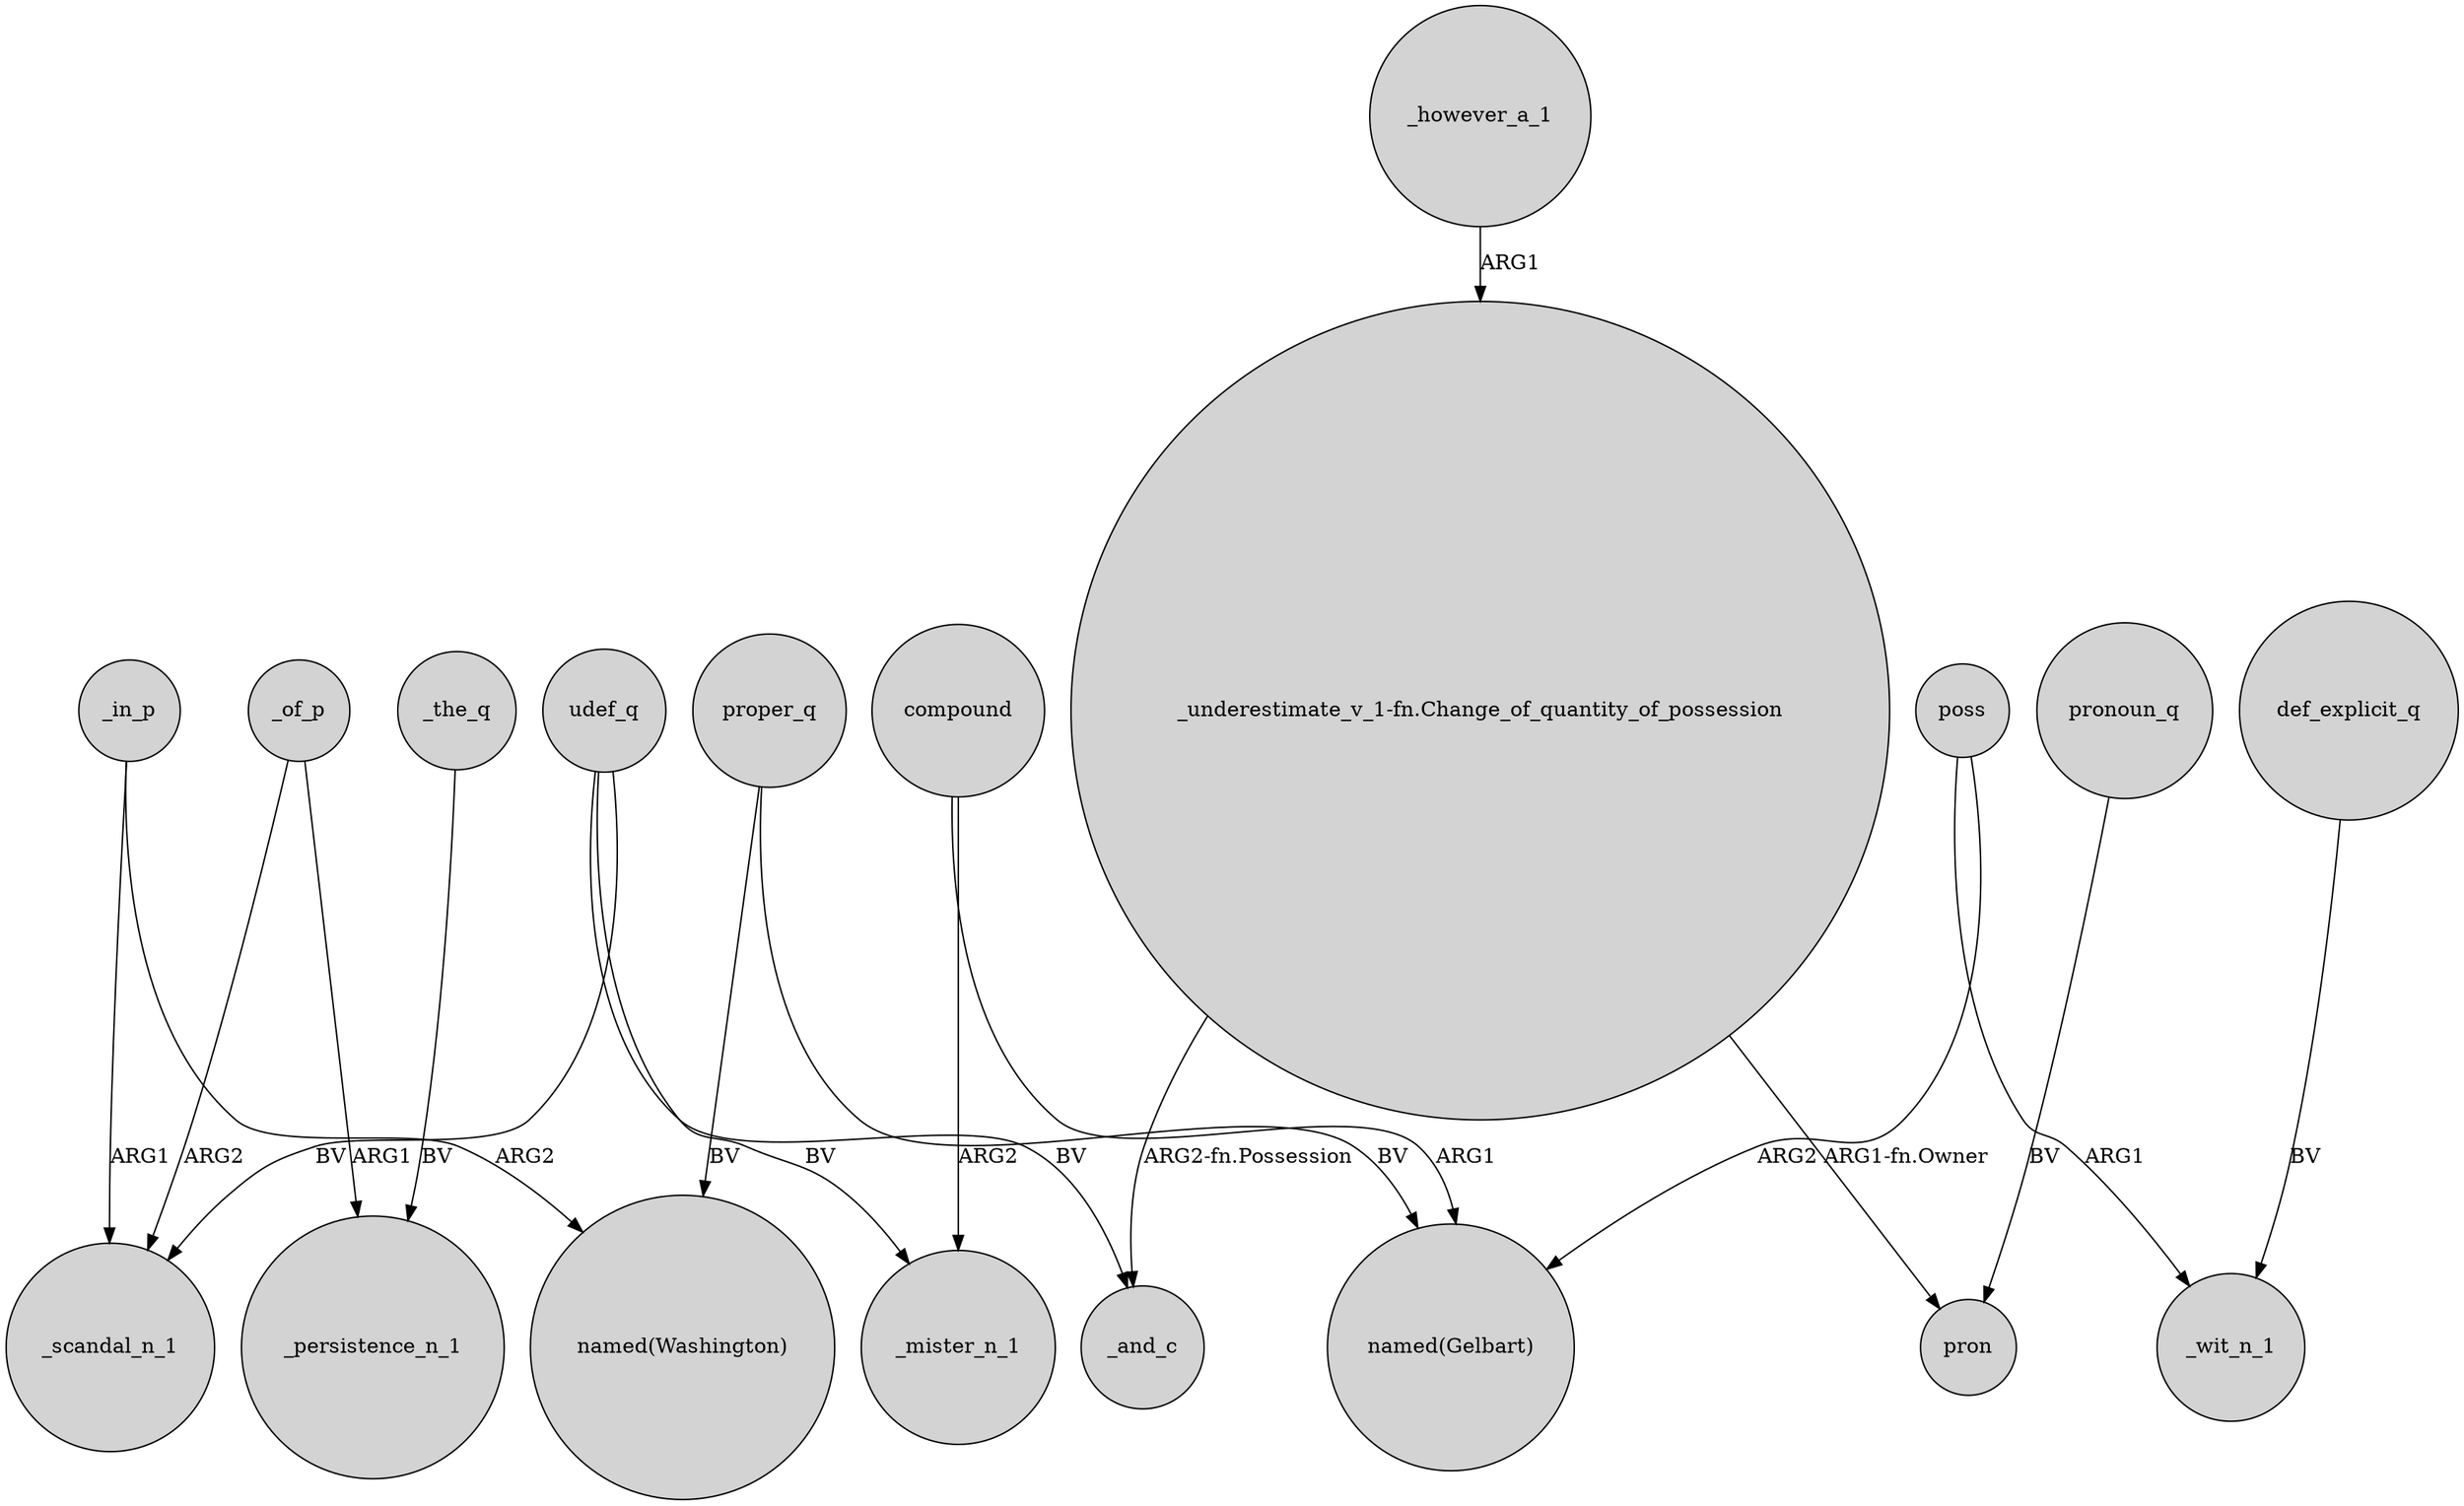 digraph {
	node [shape=circle style=filled]
	udef_q -> _scandal_n_1 [label=BV]
	compound -> _mister_n_1 [label=ARG2]
	def_explicit_q -> _wit_n_1 [label=BV]
	_in_p -> _scandal_n_1 [label=ARG1]
	_however_a_1 -> "_underestimate_v_1-fn.Change_of_quantity_of_possession" [label=ARG1]
	_the_q -> _persistence_n_1 [label=BV]
	_in_p -> "named(Washington)" [label=ARG2]
	udef_q -> _and_c [label=BV]
	udef_q -> _mister_n_1 [label=BV]
	pronoun_q -> pron [label=BV]
	"_underestimate_v_1-fn.Change_of_quantity_of_possession" -> _and_c [label="ARG2-fn.Possession"]
	_of_p -> _scandal_n_1 [label=ARG2]
	compound -> "named(Gelbart)" [label=ARG1]
	_of_p -> _persistence_n_1 [label=ARG1]
	proper_q -> "named(Washington)" [label=BV]
	poss -> "named(Gelbart)" [label=ARG2]
	proper_q -> "named(Gelbart)" [label=BV]
	poss -> _wit_n_1 [label=ARG1]
	"_underestimate_v_1-fn.Change_of_quantity_of_possession" -> pron [label="ARG1-fn.Owner"]
}
